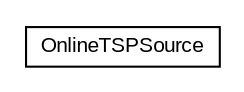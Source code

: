 #!/usr/local/bin/dot
#
# Class diagram 
# Generated by UMLGraph version R5_6-24-gf6e263 (http://www.umlgraph.org/)
#

digraph G {
	edge [fontname="arial",fontsize=10,labelfontname="arial",labelfontsize=10];
	node [fontname="arial",fontsize=10,shape=plaintext];
	nodesep=0.25;
	ranksep=0.5;
	// eu.europa.esig.dss.client.tsp.OnlineTSPSource
	c67609 [label=<<table title="eu.europa.esig.dss.client.tsp.OnlineTSPSource" border="0" cellborder="1" cellspacing="0" cellpadding="2" port="p" href="./OnlineTSPSource.html">
		<tr><td><table border="0" cellspacing="0" cellpadding="1">
<tr><td align="center" balign="center"> OnlineTSPSource </td></tr>
		</table></td></tr>
		</table>>, URL="./OnlineTSPSource.html", fontname="arial", fontcolor="black", fontsize=10.0];
}


